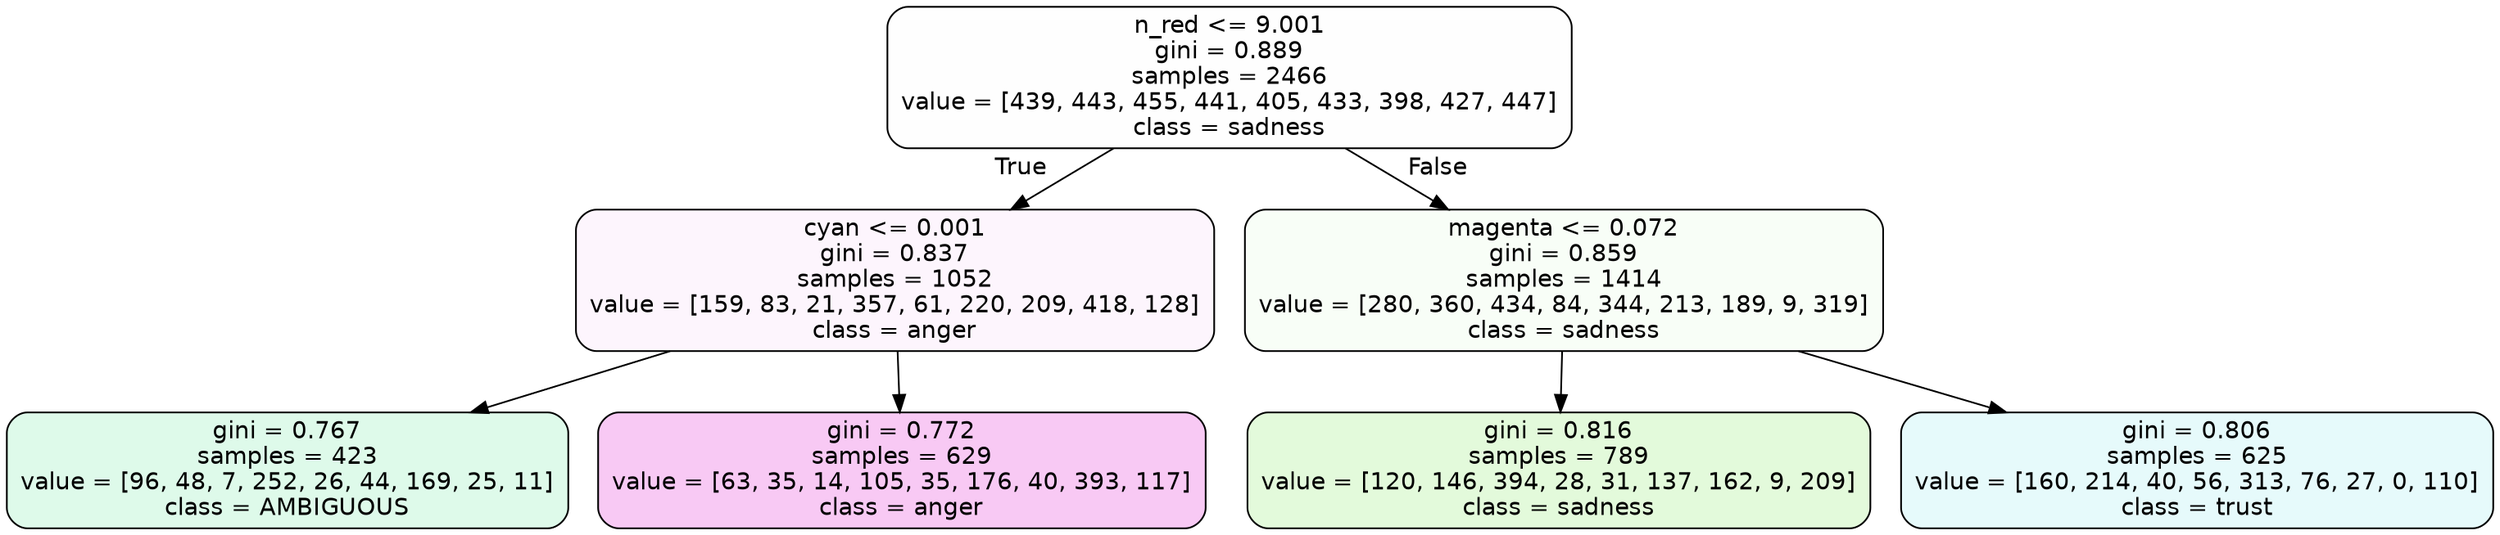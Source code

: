 digraph Tree {
node [shape=box, style="filled, rounded", color="black", fontname=helvetica] ;
edge [fontname=helvetica] ;
0 [label="n_red <= 9.001\ngini = 0.889\nsamples = 2466\nvalue = [439, 443, 455, 441, 405, 433, 398, 427, 447]\nclass = sadness", fillcolor="#64e53901"] ;
1 [label="cyan <= 0.001\ngini = 0.837\nsamples = 1052\nvalue = [159, 83, 21, 357, 61, 220, 209, 418, 128]\nclass = anger", fillcolor="#e539d70c"] ;
0 -> 1 [labeldistance=2.5, labelangle=45, headlabel="True"] ;
2 [label="gini = 0.767\nsamples = 423\nvalue = [96, 48, 7, 252, 26, 44, 169, 25, 11]\nclass = AMBIGUOUS", fillcolor="#39e5812a"] ;
1 -> 2 ;
3 [label="gini = 0.772\nsamples = 629\nvalue = [63, 35, 14, 105, 35, 176, 40, 393, 117]\nclass = anger", fillcolor="#e539d745"] ;
1 -> 3 ;
4 [label="magenta <= 0.072\ngini = 0.859\nsamples = 1414\nvalue = [280, 360, 434, 84, 344, 213, 189, 9, 319]\nclass = sadness", fillcolor="#64e5390a"] ;
0 -> 4 [labeldistance=2.5, labelangle=-45, headlabel="False"] ;
5 [label="gini = 0.816\nsamples = 789\nvalue = [120, 146, 394, 28, 31, 137, 162, 9, 209]\nclass = sadness", fillcolor="#64e5392e"] ;
4 -> 5 ;
6 [label="gini = 0.806\nsamples = 625\nvalue = [160, 214, 40, 56, 313, 76, 27, 0, 110]\nclass = trust", fillcolor="#39d7e520"] ;
4 -> 6 ;
}